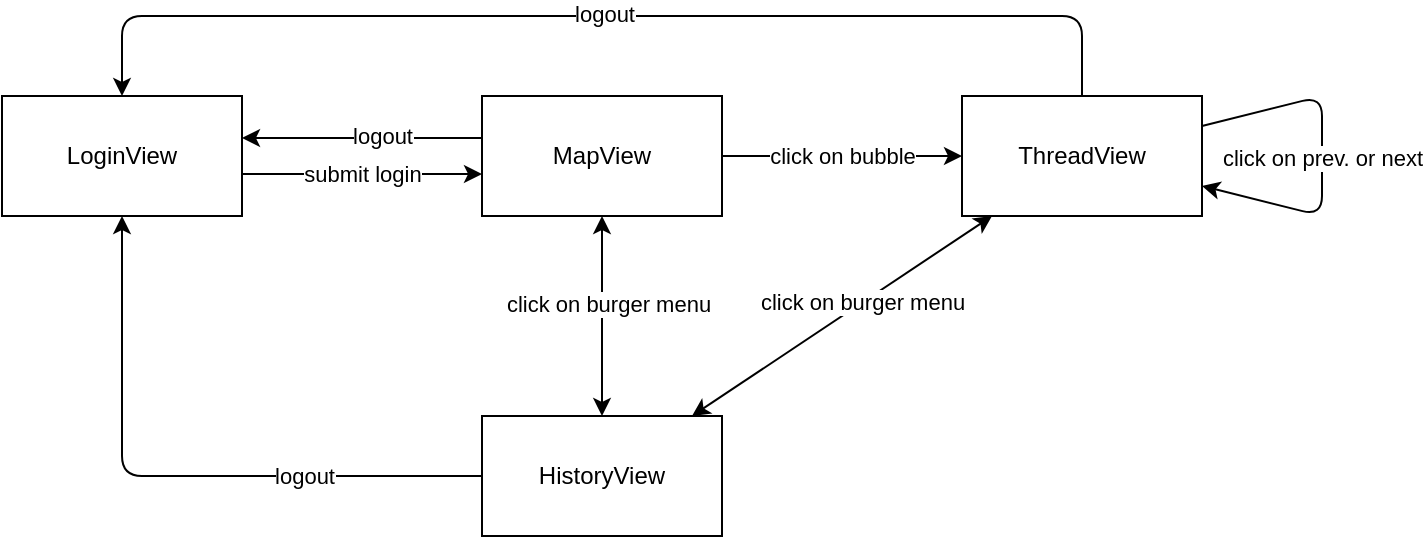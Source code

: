 <mxfile>
    <diagram id="8ngvIRGTH0GHYs5Ml3Ye" name="Page-1">
        <mxGraphModel dx="802" dy="812" grid="1" gridSize="10" guides="1" tooltips="1" connect="1" arrows="1" fold="1" page="1" pageScale="1" pageWidth="827" pageHeight="1169" math="0" shadow="0">
            <root>
                <mxCell id="0"/>
                <mxCell id="1" parent="0"/>
                <mxCell id="j6gSef0oPnRN8uQmCnfG-1" value="MapView" style="rounded=0;whiteSpace=wrap;html=1;" parent="1" vertex="1">
                    <mxGeometry x="280" y="240" width="120" height="60" as="geometry"/>
                </mxCell>
                <mxCell id="j6gSef0oPnRN8uQmCnfG-2" value="ThreadView" style="rounded=0;whiteSpace=wrap;html=1;" parent="1" vertex="1">
                    <mxGeometry x="520" y="240" width="120" height="60" as="geometry"/>
                </mxCell>
                <mxCell id="j6gSef0oPnRN8uQmCnfG-3" value="HistoryView" style="rounded=0;whiteSpace=wrap;html=1;" parent="1" vertex="1">
                    <mxGeometry x="280" y="400" width="120" height="60" as="geometry"/>
                </mxCell>
                <mxCell id="j6gSef0oPnRN8uQmCnfG-4" value="LoginView" style="rounded=0;whiteSpace=wrap;html=1;" parent="1" vertex="1">
                    <mxGeometry x="40" y="240" width="120" height="60" as="geometry"/>
                </mxCell>
                <mxCell id="j6gSef0oPnRN8uQmCnfG-6" value="" style="endArrow=classic;html=1;" parent="1" edge="1">
                    <mxGeometry width="50" height="50" relative="1" as="geometry">
                        <mxPoint x="160" y="279" as="sourcePoint"/>
                        <mxPoint x="280" y="279" as="targetPoint"/>
                    </mxGeometry>
                </mxCell>
                <mxCell id="j6gSef0oPnRN8uQmCnfG-11" value="&lt;div&gt;submit login&lt;/div&gt;" style="edgeLabel;html=1;align=center;verticalAlign=middle;resizable=0;points=[];" parent="j6gSef0oPnRN8uQmCnfG-6" vertex="1" connectable="0">
                    <mxGeometry x="-0.08" y="-2" relative="1" as="geometry">
                        <mxPoint x="5" y="-2" as="offset"/>
                    </mxGeometry>
                </mxCell>
                <mxCell id="j6gSef0oPnRN8uQmCnfG-12" value="" style="endArrow=classic;html=1;" parent="1" source="j6gSef0oPnRN8uQmCnfG-1" target="j6gSef0oPnRN8uQmCnfG-2" edge="1">
                    <mxGeometry width="50" height="50" relative="1" as="geometry">
                        <mxPoint x="430" y="370.0" as="sourcePoint"/>
                        <mxPoint x="550" y="370.0" as="targetPoint"/>
                    </mxGeometry>
                </mxCell>
                <mxCell id="j6gSef0oPnRN8uQmCnfG-13" value="&lt;div&gt;click on bubble&lt;/div&gt;" style="edgeLabel;html=1;align=center;verticalAlign=middle;resizable=0;points=[];" parent="j6gSef0oPnRN8uQmCnfG-12" vertex="1" connectable="0">
                    <mxGeometry x="-0.08" y="-2" relative="1" as="geometry">
                        <mxPoint x="5" y="-2" as="offset"/>
                    </mxGeometry>
                </mxCell>
                <mxCell id="j6gSef0oPnRN8uQmCnfG-15" value="" style="endArrow=classic;html=1;startArrow=classic;startFill=1;" parent="1" source="j6gSef0oPnRN8uQmCnfG-1" target="j6gSef0oPnRN8uQmCnfG-3" edge="1">
                    <mxGeometry width="50" height="50" relative="1" as="geometry">
                        <mxPoint x="294" y="360" as="sourcePoint"/>
                        <mxPoint x="414" y="360" as="targetPoint"/>
                    </mxGeometry>
                </mxCell>
                <mxCell id="j6gSef0oPnRN8uQmCnfG-16" value="click on burger menu" style="edgeLabel;html=1;align=center;verticalAlign=middle;resizable=0;points=[];" parent="j6gSef0oPnRN8uQmCnfG-15" vertex="1" connectable="0">
                    <mxGeometry x="-0.08" y="-2" relative="1" as="geometry">
                        <mxPoint x="5" y="-2" as="offset"/>
                    </mxGeometry>
                </mxCell>
                <mxCell id="j6gSef0oPnRN8uQmCnfG-17" value="" style="endArrow=classic;html=1;" parent="1" edge="1">
                    <mxGeometry width="50" height="50" relative="1" as="geometry">
                        <mxPoint x="280" y="261" as="sourcePoint"/>
                        <mxPoint x="160" y="261" as="targetPoint"/>
                    </mxGeometry>
                </mxCell>
                <mxCell id="j6gSef0oPnRN8uQmCnfG-18" value="logout" style="edgeLabel;html=1;align=center;verticalAlign=middle;resizable=0;points=[];" parent="j6gSef0oPnRN8uQmCnfG-17" vertex="1" connectable="0">
                    <mxGeometry x="-0.08" y="-2" relative="1" as="geometry">
                        <mxPoint x="5" y="1" as="offset"/>
                    </mxGeometry>
                </mxCell>
                <mxCell id="j6gSef0oPnRN8uQmCnfG-22" value="" style="endArrow=classic;html=1;startArrow=classic;startFill=1;" parent="1" source="j6gSef0oPnRN8uQmCnfG-2" target="j6gSef0oPnRN8uQmCnfG-3" edge="1">
                    <mxGeometry width="50" height="50" relative="1" as="geometry">
                        <mxPoint x="640" y="380" as="sourcePoint"/>
                        <mxPoint x="640" y="480" as="targetPoint"/>
                    </mxGeometry>
                </mxCell>
                <mxCell id="j6gSef0oPnRN8uQmCnfG-23" value="click on burger menu" style="edgeLabel;html=1;align=center;verticalAlign=middle;resizable=0;points=[];" parent="j6gSef0oPnRN8uQmCnfG-22" vertex="1" connectable="0">
                    <mxGeometry x="-0.08" y="-2" relative="1" as="geometry">
                        <mxPoint x="5" y="-2" as="offset"/>
                    </mxGeometry>
                </mxCell>
                <mxCell id="j6gSef0oPnRN8uQmCnfG-24" value="" style="endArrow=classic;html=1;" parent="1" source="j6gSef0oPnRN8uQmCnfG-2" target="j6gSef0oPnRN8uQmCnfG-4" edge="1">
                    <mxGeometry width="50" height="50" relative="1" as="geometry">
                        <mxPoint x="400" y="180" as="sourcePoint"/>
                        <mxPoint x="100" y="200" as="targetPoint"/>
                        <Array as="points">
                            <mxPoint x="580" y="200"/>
                            <mxPoint x="100" y="200"/>
                        </Array>
                    </mxGeometry>
                </mxCell>
                <mxCell id="j6gSef0oPnRN8uQmCnfG-25" value="logout" style="edgeLabel;html=1;align=center;verticalAlign=middle;resizable=0;points=[];" parent="j6gSef0oPnRN8uQmCnfG-24" vertex="1" connectable="0">
                    <mxGeometry x="-0.08" y="-2" relative="1" as="geometry">
                        <mxPoint x="-22" y="1" as="offset"/>
                    </mxGeometry>
                </mxCell>
                <mxCell id="j6gSef0oPnRN8uQmCnfG-30" value="" style="endArrow=classic;html=1;" parent="1" source="j6gSef0oPnRN8uQmCnfG-3" target="j6gSef0oPnRN8uQmCnfG-4" edge="1">
                    <mxGeometry width="50" height="50" relative="1" as="geometry">
                        <mxPoint x="250" y="429.71" as="sourcePoint"/>
                        <mxPoint x="130" y="429.71" as="targetPoint"/>
                        <Array as="points">
                            <mxPoint x="100" y="430"/>
                        </Array>
                    </mxGeometry>
                </mxCell>
                <mxCell id="j6gSef0oPnRN8uQmCnfG-31" value="logout" style="edgeLabel;html=1;align=center;verticalAlign=middle;resizable=0;points=[];" parent="j6gSef0oPnRN8uQmCnfG-30" vertex="1" connectable="0">
                    <mxGeometry x="-0.08" y="-2" relative="1" as="geometry">
                        <mxPoint x="53" y="2" as="offset"/>
                    </mxGeometry>
                </mxCell>
                <mxCell id="j6gSef0oPnRN8uQmCnfG-33" value="" style="endArrow=classic;html=1;" parent="1" source="j6gSef0oPnRN8uQmCnfG-2" target="j6gSef0oPnRN8uQmCnfG-2" edge="1">
                    <mxGeometry width="50" height="50" relative="1" as="geometry">
                        <mxPoint x="650" y="180" as="sourcePoint"/>
                        <mxPoint x="770" y="180" as="targetPoint"/>
                        <Array as="points">
                            <mxPoint x="700" y="300"/>
                        </Array>
                    </mxGeometry>
                </mxCell>
                <mxCell id="j6gSef0oPnRN8uQmCnfG-34" value="click on prev. or next" style="edgeLabel;html=1;align=center;verticalAlign=middle;resizable=0;points=[];" parent="j6gSef0oPnRN8uQmCnfG-33" vertex="1" connectable="0">
                    <mxGeometry x="-0.08" y="-2" relative="1" as="geometry">
                        <mxPoint x="2" y="8" as="offset"/>
                    </mxGeometry>
                </mxCell>
            </root>
        </mxGraphModel>
    </diagram>
</mxfile>